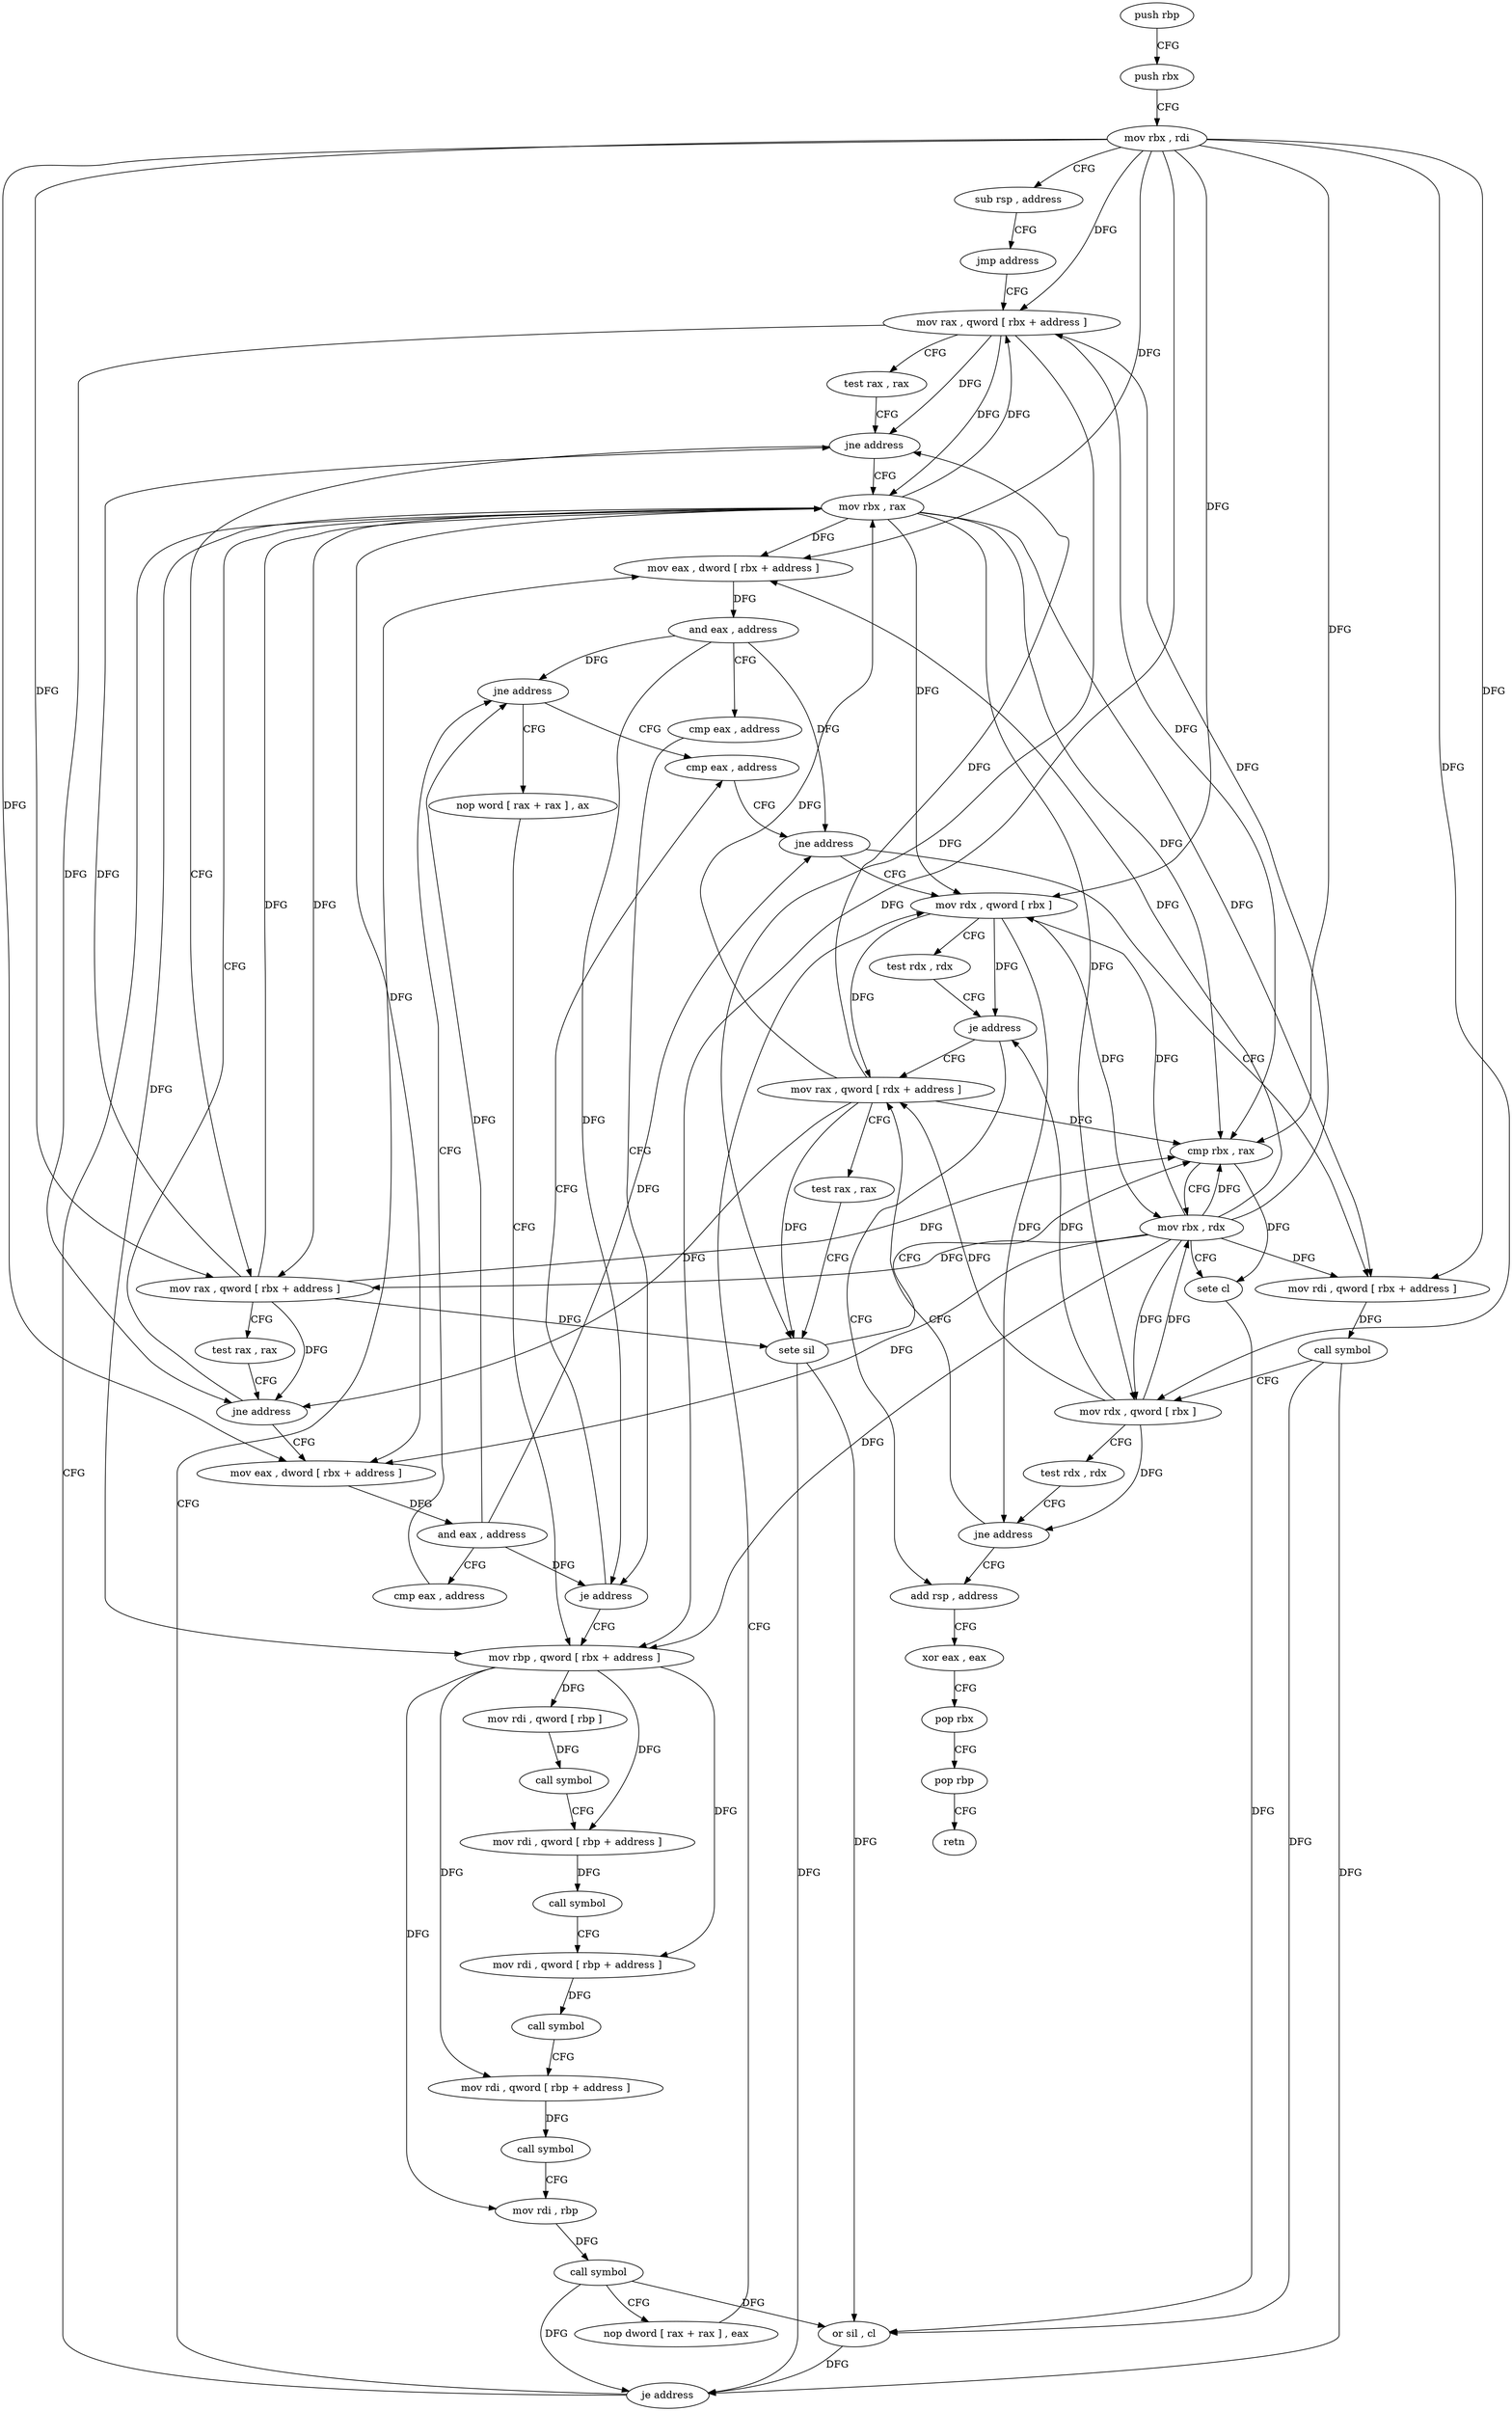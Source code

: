 digraph "func" {
"4377840" [label = "push rbp" ]
"4377841" [label = "push rbx" ]
"4377842" [label = "mov rbx , rdi" ]
"4377845" [label = "sub rsp , address" ]
"4377849" [label = "jmp address" ]
"4377859" [label = "mov rax , qword [ rbx + address ]" ]
"4377863" [label = "test rax , rax" ]
"4377866" [label = "jne address" ]
"4377856" [label = "mov rbx , rax" ]
"4377868" [label = "mov rax , qword [ rbx + address ]" ]
"4377872" [label = "test rax , rax" ]
"4377875" [label = "jne address" ]
"4377877" [label = "mov eax , dword [ rbx + address ]" ]
"4377880" [label = "and eax , address" ]
"4377885" [label = "cmp eax , address" ]
"4377888" [label = "jne address" ]
"4378002" [label = "cmp eax , address" ]
"4377890" [label = "nop word [ rax + rax ] , ax" ]
"4378005" [label = "jne address" ]
"4377952" [label = "mov rdx , qword [ rbx ]" ]
"4378007" [label = "mov rdi , qword [ rbx + address ]" ]
"4377896" [label = "mov rbp , qword [ rbx + address ]" ]
"4377955" [label = "test rdx , rdx" ]
"4377958" [label = "je address" ]
"4378024" [label = "add rsp , address" ]
"4377960" [label = "mov rax , qword [ rdx + address ]" ]
"4378011" [label = "call symbol" ]
"4378016" [label = "mov rdx , qword [ rbx ]" ]
"4378019" [label = "test rdx , rdx" ]
"4378022" [label = "jne address" ]
"4378028" [label = "xor eax , eax" ]
"4378030" [label = "pop rbx" ]
"4378031" [label = "pop rbp" ]
"4378032" [label = "retn" ]
"4377964" [label = "test rax , rax" ]
"4377967" [label = "sete sil" ]
"4377971" [label = "cmp rbx , rax" ]
"4377974" [label = "mov rbx , rdx" ]
"4377977" [label = "sete cl" ]
"4377980" [label = "or sil , cl" ]
"4377983" [label = "je address" ]
"4377989" [label = "mov eax , dword [ rbx + address ]" ]
"4377992" [label = "and eax , address" ]
"4377997" [label = "cmp eax , address" ]
"4378000" [label = "je address" ]
"4377900" [label = "mov rdi , qword [ rbp ]" ]
"4377904" [label = "call symbol" ]
"4377909" [label = "mov rdi , qword [ rbp + address ]" ]
"4377913" [label = "call symbol" ]
"4377918" [label = "mov rdi , qword [ rbp + address ]" ]
"4377922" [label = "call symbol" ]
"4377927" [label = "mov rdi , qword [ rbp + address ]" ]
"4377931" [label = "call symbol" ]
"4377936" [label = "mov rdi , rbp" ]
"4377939" [label = "call symbol" ]
"4377944" [label = "nop dword [ rax + rax ] , eax" ]
"4377840" -> "4377841" [ label = "CFG" ]
"4377841" -> "4377842" [ label = "CFG" ]
"4377842" -> "4377845" [ label = "CFG" ]
"4377842" -> "4377859" [ label = "DFG" ]
"4377842" -> "4377868" [ label = "DFG" ]
"4377842" -> "4377877" [ label = "DFG" ]
"4377842" -> "4377952" [ label = "DFG" ]
"4377842" -> "4378007" [ label = "DFG" ]
"4377842" -> "4378016" [ label = "DFG" ]
"4377842" -> "4377896" [ label = "DFG" ]
"4377842" -> "4377971" [ label = "DFG" ]
"4377842" -> "4377989" [ label = "DFG" ]
"4377845" -> "4377849" [ label = "CFG" ]
"4377849" -> "4377859" [ label = "CFG" ]
"4377859" -> "4377863" [ label = "CFG" ]
"4377859" -> "4377866" [ label = "DFG" ]
"4377859" -> "4377856" [ label = "DFG" ]
"4377859" -> "4377875" [ label = "DFG" ]
"4377859" -> "4377967" [ label = "DFG" ]
"4377859" -> "4377971" [ label = "DFG" ]
"4377863" -> "4377866" [ label = "CFG" ]
"4377866" -> "4377856" [ label = "CFG" ]
"4377866" -> "4377868" [ label = "CFG" ]
"4377856" -> "4377859" [ label = "DFG" ]
"4377856" -> "4377868" [ label = "DFG" ]
"4377856" -> "4377877" [ label = "DFG" ]
"4377856" -> "4377952" [ label = "DFG" ]
"4377856" -> "4378007" [ label = "DFG" ]
"4377856" -> "4378016" [ label = "DFG" ]
"4377856" -> "4377896" [ label = "DFG" ]
"4377856" -> "4377971" [ label = "DFG" ]
"4377856" -> "4377989" [ label = "DFG" ]
"4377868" -> "4377872" [ label = "CFG" ]
"4377868" -> "4377866" [ label = "DFG" ]
"4377868" -> "4377856" [ label = "DFG" ]
"4377868" -> "4377875" [ label = "DFG" ]
"4377868" -> "4377967" [ label = "DFG" ]
"4377868" -> "4377971" [ label = "DFG" ]
"4377872" -> "4377875" [ label = "CFG" ]
"4377875" -> "4377856" [ label = "CFG" ]
"4377875" -> "4377877" [ label = "CFG" ]
"4377877" -> "4377880" [ label = "DFG" ]
"4377880" -> "4377885" [ label = "CFG" ]
"4377880" -> "4377888" [ label = "DFG" ]
"4377880" -> "4378005" [ label = "DFG" ]
"4377880" -> "4378000" [ label = "DFG" ]
"4377885" -> "4377888" [ label = "CFG" ]
"4377888" -> "4378002" [ label = "CFG" ]
"4377888" -> "4377890" [ label = "CFG" ]
"4378002" -> "4378005" [ label = "CFG" ]
"4377890" -> "4377896" [ label = "CFG" ]
"4378005" -> "4377952" [ label = "CFG" ]
"4378005" -> "4378007" [ label = "CFG" ]
"4377952" -> "4377955" [ label = "CFG" ]
"4377952" -> "4377958" [ label = "DFG" ]
"4377952" -> "4378022" [ label = "DFG" ]
"4377952" -> "4377960" [ label = "DFG" ]
"4377952" -> "4377974" [ label = "DFG" ]
"4378007" -> "4378011" [ label = "DFG" ]
"4377896" -> "4377900" [ label = "DFG" ]
"4377896" -> "4377909" [ label = "DFG" ]
"4377896" -> "4377918" [ label = "DFG" ]
"4377896" -> "4377927" [ label = "DFG" ]
"4377896" -> "4377936" [ label = "DFG" ]
"4377955" -> "4377958" [ label = "CFG" ]
"4377958" -> "4378024" [ label = "CFG" ]
"4377958" -> "4377960" [ label = "CFG" ]
"4378024" -> "4378028" [ label = "CFG" ]
"4377960" -> "4377964" [ label = "CFG" ]
"4377960" -> "4377866" [ label = "DFG" ]
"4377960" -> "4377856" [ label = "DFG" ]
"4377960" -> "4377875" [ label = "DFG" ]
"4377960" -> "4377967" [ label = "DFG" ]
"4377960" -> "4377971" [ label = "DFG" ]
"4378011" -> "4378016" [ label = "CFG" ]
"4378011" -> "4377980" [ label = "DFG" ]
"4378011" -> "4377983" [ label = "DFG" ]
"4378016" -> "4378019" [ label = "CFG" ]
"4378016" -> "4377958" [ label = "DFG" ]
"4378016" -> "4378022" [ label = "DFG" ]
"4378016" -> "4377960" [ label = "DFG" ]
"4378016" -> "4377974" [ label = "DFG" ]
"4378019" -> "4378022" [ label = "CFG" ]
"4378022" -> "4377960" [ label = "CFG" ]
"4378022" -> "4378024" [ label = "CFG" ]
"4378028" -> "4378030" [ label = "CFG" ]
"4378030" -> "4378031" [ label = "CFG" ]
"4378031" -> "4378032" [ label = "CFG" ]
"4377964" -> "4377967" [ label = "CFG" ]
"4377967" -> "4377971" [ label = "CFG" ]
"4377967" -> "4377980" [ label = "DFG" ]
"4377967" -> "4377983" [ label = "DFG" ]
"4377971" -> "4377974" [ label = "CFG" ]
"4377971" -> "4377977" [ label = "DFG" ]
"4377974" -> "4377977" [ label = "CFG" ]
"4377974" -> "4377859" [ label = "DFG" ]
"4377974" -> "4377868" [ label = "DFG" ]
"4377974" -> "4377877" [ label = "DFG" ]
"4377974" -> "4377952" [ label = "DFG" ]
"4377974" -> "4378007" [ label = "DFG" ]
"4377974" -> "4378016" [ label = "DFG" ]
"4377974" -> "4377896" [ label = "DFG" ]
"4377974" -> "4377971" [ label = "DFG" ]
"4377974" -> "4377989" [ label = "DFG" ]
"4377977" -> "4377980" [ label = "DFG" ]
"4377980" -> "4377983" [ label = "DFG" ]
"4377983" -> "4377856" [ label = "CFG" ]
"4377983" -> "4377989" [ label = "CFG" ]
"4377989" -> "4377992" [ label = "DFG" ]
"4377992" -> "4377997" [ label = "CFG" ]
"4377992" -> "4377888" [ label = "DFG" ]
"4377992" -> "4378005" [ label = "DFG" ]
"4377992" -> "4378000" [ label = "DFG" ]
"4377997" -> "4378000" [ label = "CFG" ]
"4378000" -> "4377896" [ label = "CFG" ]
"4378000" -> "4378002" [ label = "CFG" ]
"4377900" -> "4377904" [ label = "DFG" ]
"4377904" -> "4377909" [ label = "CFG" ]
"4377909" -> "4377913" [ label = "DFG" ]
"4377913" -> "4377918" [ label = "CFG" ]
"4377918" -> "4377922" [ label = "DFG" ]
"4377922" -> "4377927" [ label = "CFG" ]
"4377927" -> "4377931" [ label = "DFG" ]
"4377931" -> "4377936" [ label = "CFG" ]
"4377936" -> "4377939" [ label = "DFG" ]
"4377939" -> "4377944" [ label = "CFG" ]
"4377939" -> "4377980" [ label = "DFG" ]
"4377939" -> "4377983" [ label = "DFG" ]
"4377944" -> "4377952" [ label = "CFG" ]
}

